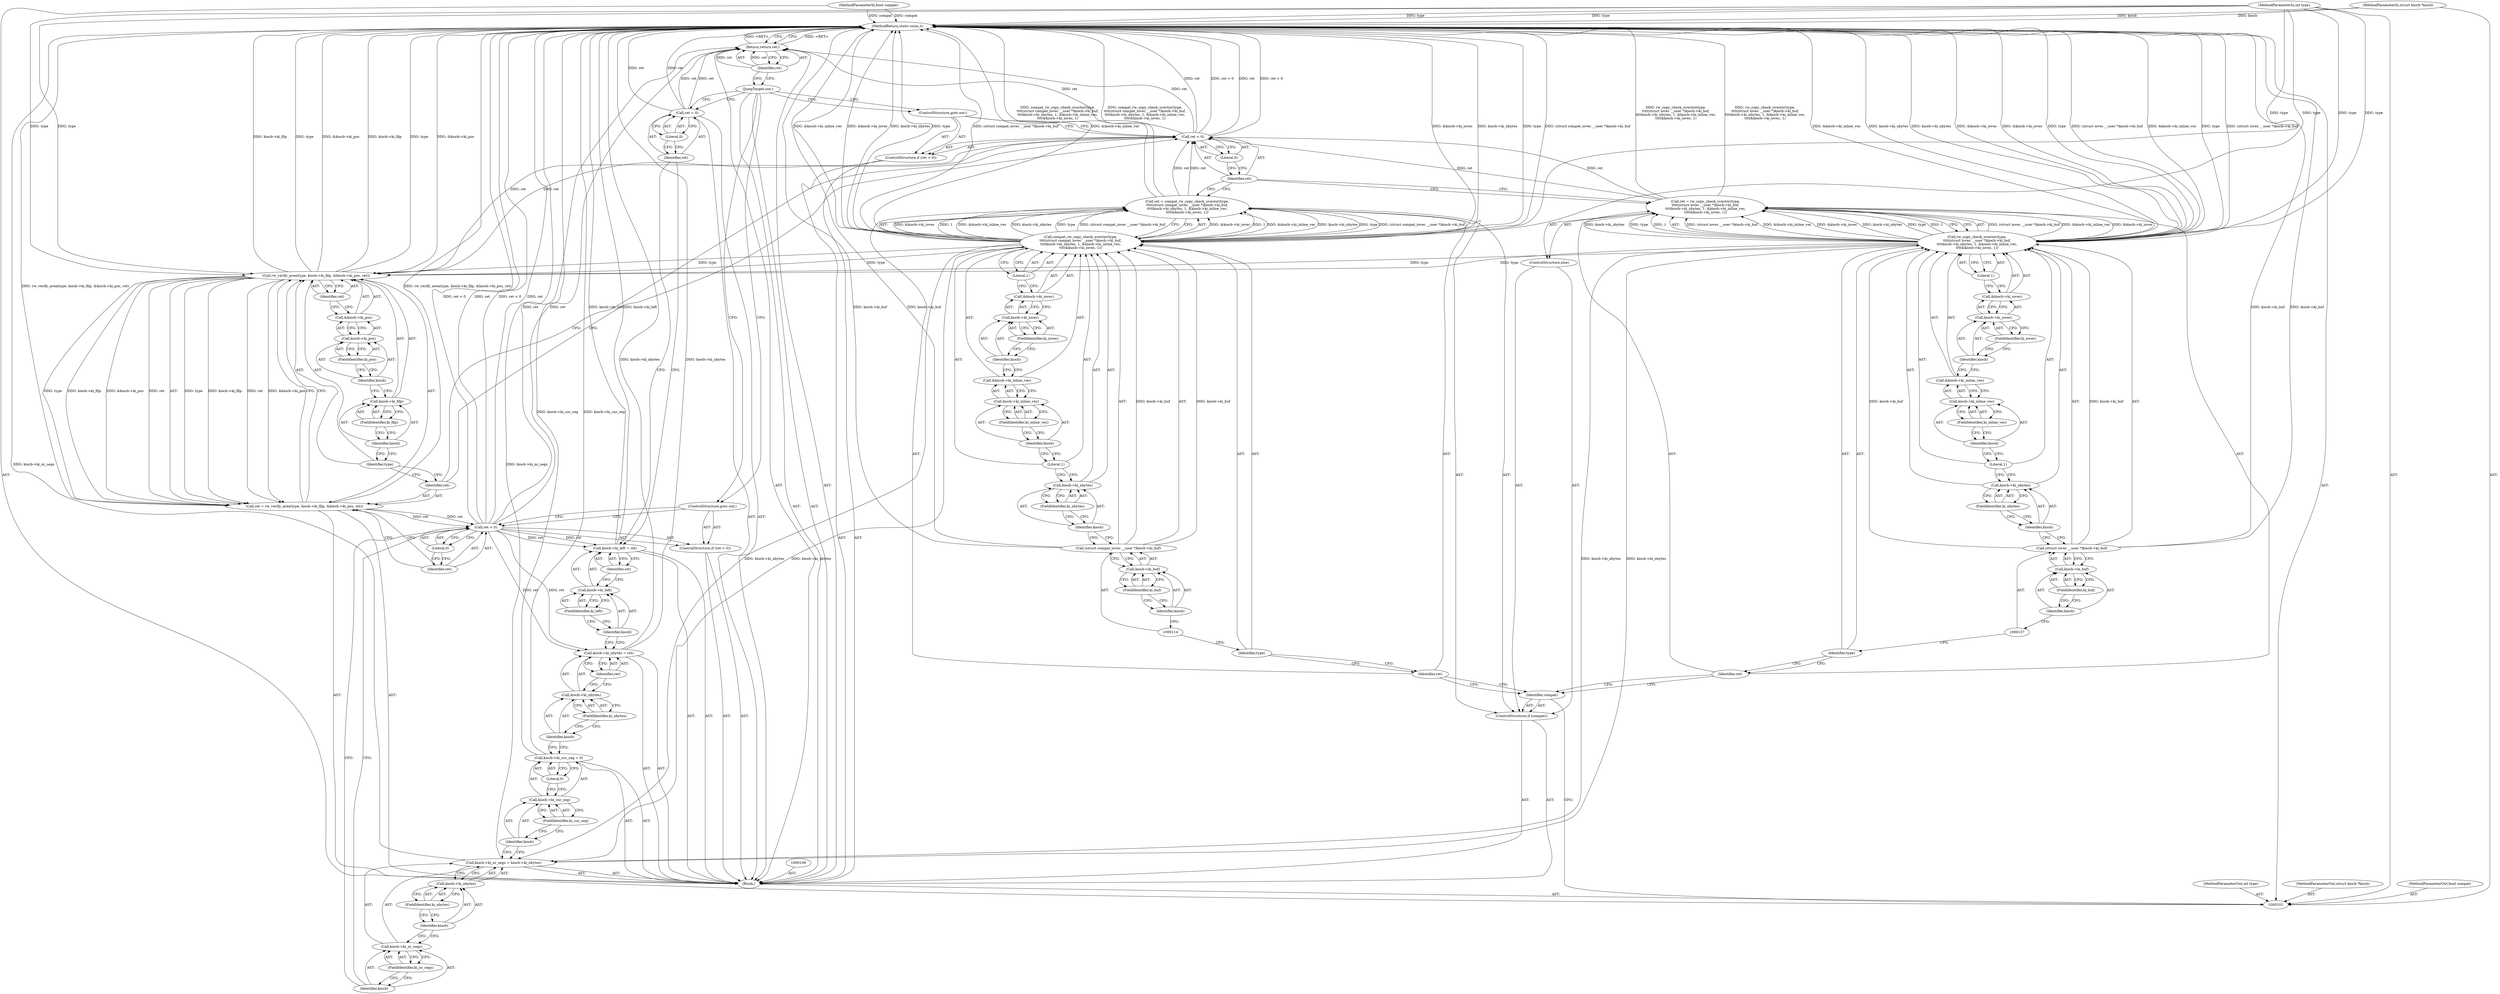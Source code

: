 digraph "0_linux_a70b52ec1aaeaf60f4739edb1b422827cb6f3893_1" {
"1000204" [label="(MethodReturn,static ssize_t)"];
"1000102" [label="(MethodParameterIn,int type)"];
"1000263" [label="(MethodParameterOut,int type)"];
"1000103" [label="(MethodParameterIn,struct kiocb *kiocb)"];
"1000264" [label="(MethodParameterOut,struct kiocb *kiocb)"];
"1000104" [label="(MethodParameterIn,bool compat)"];
"1000265" [label="(MethodParameterOut,bool compat)"];
"1000129" [label="(FieldIdentifier,ki_iovec)"];
"1000130" [label="(Literal,1)"];
"1000126" [label="(Call,&kiocb->ki_iovec)"];
"1000127" [label="(Call,kiocb->ki_iovec)"];
"1000128" [label="(Identifier,kiocb)"];
"1000131" [label="(ControlStructure,else)"];
"1000132" [label="(Call,ret = rw_copy_check_uvector(type,\n\t\t\t\t(struct iovec __user *)kiocb->ki_buf,\n\t\t\t\tkiocb->ki_nbytes, 1, &kiocb->ki_inline_vec,\n\t\t\t\t&kiocb->ki_iovec, 1))"];
"1000133" [label="(Identifier,ret)"];
"1000135" [label="(Identifier,type)"];
"1000134" [label="(Call,rw_copy_check_uvector(type,\n\t\t\t\t(struct iovec __user *)kiocb->ki_buf,\n\t\t\t\tkiocb->ki_nbytes, 1, &kiocb->ki_inline_vec,\n\t\t\t\t&kiocb->ki_iovec, 1))"];
"1000138" [label="(Call,kiocb->ki_buf)"];
"1000139" [label="(Identifier,kiocb)"];
"1000140" [label="(FieldIdentifier,ki_buf)"];
"1000136" [label="(Call,(struct iovec __user *)kiocb->ki_buf)"];
"1000143" [label="(FieldIdentifier,ki_nbytes)"];
"1000144" [label="(Literal,1)"];
"1000145" [label="(Call,&kiocb->ki_inline_vec)"];
"1000146" [label="(Call,kiocb->ki_inline_vec)"];
"1000147" [label="(Identifier,kiocb)"];
"1000148" [label="(FieldIdentifier,ki_inline_vec)"];
"1000141" [label="(Call,kiocb->ki_nbytes)"];
"1000142" [label="(Identifier,kiocb)"];
"1000152" [label="(FieldIdentifier,ki_iovec)"];
"1000153" [label="(Literal,1)"];
"1000149" [label="(Call,&kiocb->ki_iovec)"];
"1000150" [label="(Call,kiocb->ki_iovec)"];
"1000151" [label="(Identifier,kiocb)"];
"1000157" [label="(Literal,0)"];
"1000154" [label="(ControlStructure,if (ret < 0))"];
"1000155" [label="(Call,ret < 0)"];
"1000156" [label="(Identifier,ret)"];
"1000158" [label="(ControlStructure,goto out;)"];
"1000105" [label="(Block,)"];
"1000159" [label="(Call,ret = rw_verify_area(type, kiocb->ki_filp, &kiocb->ki_pos, ret))"];
"1000160" [label="(Identifier,ret)"];
"1000162" [label="(Identifier,type)"];
"1000163" [label="(Call,kiocb->ki_filp)"];
"1000164" [label="(Identifier,kiocb)"];
"1000165" [label="(FieldIdentifier,ki_filp)"];
"1000166" [label="(Call,&kiocb->ki_pos)"];
"1000167" [label="(Call,kiocb->ki_pos)"];
"1000168" [label="(Identifier,kiocb)"];
"1000169" [label="(FieldIdentifier,ki_pos)"];
"1000170" [label="(Identifier,ret)"];
"1000161" [label="(Call,rw_verify_area(type, kiocb->ki_filp, &kiocb->ki_pos, ret))"];
"1000171" [label="(ControlStructure,if (ret < 0))"];
"1000174" [label="(Literal,0)"];
"1000172" [label="(Call,ret < 0)"];
"1000173" [label="(Identifier,ret)"];
"1000175" [label="(ControlStructure,goto out;)"];
"1000176" [label="(Call,kiocb->ki_nr_segs = kiocb->ki_nbytes)"];
"1000177" [label="(Call,kiocb->ki_nr_segs)"];
"1000178" [label="(Identifier,kiocb)"];
"1000180" [label="(Call,kiocb->ki_nbytes)"];
"1000181" [label="(Identifier,kiocb)"];
"1000182" [label="(FieldIdentifier,ki_nbytes)"];
"1000179" [label="(FieldIdentifier,ki_nr_segs)"];
"1000183" [label="(Call,kiocb->ki_cur_seg = 0)"];
"1000184" [label="(Call,kiocb->ki_cur_seg)"];
"1000185" [label="(Identifier,kiocb)"];
"1000187" [label="(Literal,0)"];
"1000186" [label="(FieldIdentifier,ki_cur_seg)"];
"1000188" [label="(Call,kiocb->ki_nbytes = ret)"];
"1000189" [label="(Call,kiocb->ki_nbytes)"];
"1000190" [label="(Identifier,kiocb)"];
"1000192" [label="(Identifier,ret)"];
"1000191" [label="(FieldIdentifier,ki_nbytes)"];
"1000193" [label="(Call,kiocb->ki_left = ret)"];
"1000194" [label="(Call,kiocb->ki_left)"];
"1000195" [label="(Identifier,kiocb)"];
"1000197" [label="(Identifier,ret)"];
"1000196" [label="(FieldIdentifier,ki_left)"];
"1000198" [label="(Call,ret = 0)"];
"1000199" [label="(Identifier,ret)"];
"1000200" [label="(Literal,0)"];
"1000201" [label="(JumpTarget,out:)"];
"1000202" [label="(Return,return ret;)"];
"1000203" [label="(Identifier,ret)"];
"1000107" [label="(ControlStructure,if (compat))"];
"1000108" [label="(Identifier,compat)"];
"1000109" [label="(Call,ret = compat_rw_copy_check_uvector(type,\n\t\t\t\t(struct compat_iovec __user *)kiocb->ki_buf,\n\t\t\t\tkiocb->ki_nbytes, 1, &kiocb->ki_inline_vec,\n\t\t\t\t&kiocb->ki_iovec, 1))"];
"1000110" [label="(Identifier,ret)"];
"1000112" [label="(Identifier,type)"];
"1000111" [label="(Call,compat_rw_copy_check_uvector(type,\n\t\t\t\t(struct compat_iovec __user *)kiocb->ki_buf,\n\t\t\t\tkiocb->ki_nbytes, 1, &kiocb->ki_inline_vec,\n\t\t\t\t&kiocb->ki_iovec, 1))"];
"1000115" [label="(Call,kiocb->ki_buf)"];
"1000116" [label="(Identifier,kiocb)"];
"1000113" [label="(Call,(struct compat_iovec __user *)kiocb->ki_buf)"];
"1000117" [label="(FieldIdentifier,ki_buf)"];
"1000120" [label="(FieldIdentifier,ki_nbytes)"];
"1000121" [label="(Literal,1)"];
"1000122" [label="(Call,&kiocb->ki_inline_vec)"];
"1000123" [label="(Call,kiocb->ki_inline_vec)"];
"1000124" [label="(Identifier,kiocb)"];
"1000125" [label="(FieldIdentifier,ki_inline_vec)"];
"1000118" [label="(Call,kiocb->ki_nbytes)"];
"1000119" [label="(Identifier,kiocb)"];
"1000204" -> "1000101"  [label="AST: "];
"1000204" -> "1000202"  [label="CFG: "];
"1000111" -> "1000204"  [label="DDG: &kiocb->ki_iovec"];
"1000111" -> "1000204"  [label="DDG: kiocb->ki_nbytes"];
"1000111" -> "1000204"  [label="DDG: type"];
"1000111" -> "1000204"  [label="DDG: (struct compat_iovec __user *)kiocb->ki_buf"];
"1000111" -> "1000204"  [label="DDG: &kiocb->ki_inline_vec"];
"1000172" -> "1000204"  [label="DDG: ret < 0"];
"1000172" -> "1000204"  [label="DDG: ret"];
"1000193" -> "1000204"  [label="DDG: kiocb->ki_left"];
"1000104" -> "1000204"  [label="DDG: compat"];
"1000188" -> "1000204"  [label="DDG: kiocb->ki_nbytes"];
"1000113" -> "1000204"  [label="DDG: kiocb->ki_buf"];
"1000198" -> "1000204"  [label="DDG: ret"];
"1000176" -> "1000204"  [label="DDG: kiocb->ki_nr_segs"];
"1000134" -> "1000204"  [label="DDG: kiocb->ki_nbytes"];
"1000134" -> "1000204"  [label="DDG: &kiocb->ki_iovec"];
"1000134" -> "1000204"  [label="DDG: type"];
"1000134" -> "1000204"  [label="DDG: (struct iovec __user *)kiocb->ki_buf"];
"1000134" -> "1000204"  [label="DDG: &kiocb->ki_inline_vec"];
"1000161" -> "1000204"  [label="DDG: &kiocb->ki_pos"];
"1000161" -> "1000204"  [label="DDG: kiocb->ki_filp"];
"1000161" -> "1000204"  [label="DDG: type"];
"1000183" -> "1000204"  [label="DDG: kiocb->ki_cur_seg"];
"1000155" -> "1000204"  [label="DDG: ret < 0"];
"1000155" -> "1000204"  [label="DDG: ret"];
"1000103" -> "1000204"  [label="DDG: kiocb"];
"1000132" -> "1000204"  [label="DDG: rw_copy_check_uvector(type,\n\t\t\t\t(struct iovec __user *)kiocb->ki_buf,\n\t\t\t\tkiocb->ki_nbytes, 1, &kiocb->ki_inline_vec,\n\t\t\t\t&kiocb->ki_iovec, 1)"];
"1000102" -> "1000204"  [label="DDG: type"];
"1000136" -> "1000204"  [label="DDG: kiocb->ki_buf"];
"1000109" -> "1000204"  [label="DDG: compat_rw_copy_check_uvector(type,\n\t\t\t\t(struct compat_iovec __user *)kiocb->ki_buf,\n\t\t\t\tkiocb->ki_nbytes, 1, &kiocb->ki_inline_vec,\n\t\t\t\t&kiocb->ki_iovec, 1)"];
"1000159" -> "1000204"  [label="DDG: rw_verify_area(type, kiocb->ki_filp, &kiocb->ki_pos, ret)"];
"1000202" -> "1000204"  [label="DDG: <RET>"];
"1000102" -> "1000101"  [label="AST: "];
"1000102" -> "1000204"  [label="DDG: type"];
"1000102" -> "1000111"  [label="DDG: type"];
"1000102" -> "1000134"  [label="DDG: type"];
"1000102" -> "1000161"  [label="DDG: type"];
"1000263" -> "1000101"  [label="AST: "];
"1000103" -> "1000101"  [label="AST: "];
"1000103" -> "1000204"  [label="DDG: kiocb"];
"1000264" -> "1000101"  [label="AST: "];
"1000104" -> "1000101"  [label="AST: "];
"1000104" -> "1000204"  [label="DDG: compat"];
"1000265" -> "1000101"  [label="AST: "];
"1000129" -> "1000127"  [label="AST: "];
"1000129" -> "1000128"  [label="CFG: "];
"1000127" -> "1000129"  [label="CFG: "];
"1000130" -> "1000111"  [label="AST: "];
"1000130" -> "1000126"  [label="CFG: "];
"1000111" -> "1000130"  [label="CFG: "];
"1000126" -> "1000111"  [label="AST: "];
"1000126" -> "1000127"  [label="CFG: "];
"1000127" -> "1000126"  [label="AST: "];
"1000130" -> "1000126"  [label="CFG: "];
"1000127" -> "1000126"  [label="AST: "];
"1000127" -> "1000129"  [label="CFG: "];
"1000128" -> "1000127"  [label="AST: "];
"1000129" -> "1000127"  [label="AST: "];
"1000126" -> "1000127"  [label="CFG: "];
"1000128" -> "1000127"  [label="AST: "];
"1000128" -> "1000122"  [label="CFG: "];
"1000129" -> "1000128"  [label="CFG: "];
"1000131" -> "1000107"  [label="AST: "];
"1000132" -> "1000131"  [label="AST: "];
"1000132" -> "1000131"  [label="AST: "];
"1000132" -> "1000134"  [label="CFG: "];
"1000133" -> "1000132"  [label="AST: "];
"1000134" -> "1000132"  [label="AST: "];
"1000156" -> "1000132"  [label="CFG: "];
"1000132" -> "1000204"  [label="DDG: rw_copy_check_uvector(type,\n\t\t\t\t(struct iovec __user *)kiocb->ki_buf,\n\t\t\t\tkiocb->ki_nbytes, 1, &kiocb->ki_inline_vec,\n\t\t\t\t&kiocb->ki_iovec, 1)"];
"1000134" -> "1000132"  [label="DDG: (struct iovec __user *)kiocb->ki_buf"];
"1000134" -> "1000132"  [label="DDG: &kiocb->ki_inline_vec"];
"1000134" -> "1000132"  [label="DDG: &kiocb->ki_iovec"];
"1000134" -> "1000132"  [label="DDG: kiocb->ki_nbytes"];
"1000134" -> "1000132"  [label="DDG: type"];
"1000134" -> "1000132"  [label="DDG: 1"];
"1000132" -> "1000155"  [label="DDG: ret"];
"1000133" -> "1000132"  [label="AST: "];
"1000133" -> "1000108"  [label="CFG: "];
"1000135" -> "1000133"  [label="CFG: "];
"1000135" -> "1000134"  [label="AST: "];
"1000135" -> "1000133"  [label="CFG: "];
"1000137" -> "1000135"  [label="CFG: "];
"1000134" -> "1000132"  [label="AST: "];
"1000134" -> "1000153"  [label="CFG: "];
"1000135" -> "1000134"  [label="AST: "];
"1000136" -> "1000134"  [label="AST: "];
"1000141" -> "1000134"  [label="AST: "];
"1000144" -> "1000134"  [label="AST: "];
"1000145" -> "1000134"  [label="AST: "];
"1000149" -> "1000134"  [label="AST: "];
"1000153" -> "1000134"  [label="AST: "];
"1000132" -> "1000134"  [label="CFG: "];
"1000134" -> "1000204"  [label="DDG: kiocb->ki_nbytes"];
"1000134" -> "1000204"  [label="DDG: &kiocb->ki_iovec"];
"1000134" -> "1000204"  [label="DDG: type"];
"1000134" -> "1000204"  [label="DDG: (struct iovec __user *)kiocb->ki_buf"];
"1000134" -> "1000204"  [label="DDG: &kiocb->ki_inline_vec"];
"1000134" -> "1000132"  [label="DDG: (struct iovec __user *)kiocb->ki_buf"];
"1000134" -> "1000132"  [label="DDG: &kiocb->ki_inline_vec"];
"1000134" -> "1000132"  [label="DDG: &kiocb->ki_iovec"];
"1000134" -> "1000132"  [label="DDG: kiocb->ki_nbytes"];
"1000134" -> "1000132"  [label="DDG: type"];
"1000134" -> "1000132"  [label="DDG: 1"];
"1000102" -> "1000134"  [label="DDG: type"];
"1000136" -> "1000134"  [label="DDG: kiocb->ki_buf"];
"1000134" -> "1000161"  [label="DDG: type"];
"1000134" -> "1000176"  [label="DDG: kiocb->ki_nbytes"];
"1000138" -> "1000136"  [label="AST: "];
"1000138" -> "1000140"  [label="CFG: "];
"1000139" -> "1000138"  [label="AST: "];
"1000140" -> "1000138"  [label="AST: "];
"1000136" -> "1000138"  [label="CFG: "];
"1000139" -> "1000138"  [label="AST: "];
"1000139" -> "1000137"  [label="CFG: "];
"1000140" -> "1000139"  [label="CFG: "];
"1000140" -> "1000138"  [label="AST: "];
"1000140" -> "1000139"  [label="CFG: "];
"1000138" -> "1000140"  [label="CFG: "];
"1000136" -> "1000134"  [label="AST: "];
"1000136" -> "1000138"  [label="CFG: "];
"1000137" -> "1000136"  [label="AST: "];
"1000138" -> "1000136"  [label="AST: "];
"1000142" -> "1000136"  [label="CFG: "];
"1000136" -> "1000204"  [label="DDG: kiocb->ki_buf"];
"1000136" -> "1000134"  [label="DDG: kiocb->ki_buf"];
"1000143" -> "1000141"  [label="AST: "];
"1000143" -> "1000142"  [label="CFG: "];
"1000141" -> "1000143"  [label="CFG: "];
"1000144" -> "1000134"  [label="AST: "];
"1000144" -> "1000141"  [label="CFG: "];
"1000147" -> "1000144"  [label="CFG: "];
"1000145" -> "1000134"  [label="AST: "];
"1000145" -> "1000146"  [label="CFG: "];
"1000146" -> "1000145"  [label="AST: "];
"1000151" -> "1000145"  [label="CFG: "];
"1000146" -> "1000145"  [label="AST: "];
"1000146" -> "1000148"  [label="CFG: "];
"1000147" -> "1000146"  [label="AST: "];
"1000148" -> "1000146"  [label="AST: "];
"1000145" -> "1000146"  [label="CFG: "];
"1000147" -> "1000146"  [label="AST: "];
"1000147" -> "1000144"  [label="CFG: "];
"1000148" -> "1000147"  [label="CFG: "];
"1000148" -> "1000146"  [label="AST: "];
"1000148" -> "1000147"  [label="CFG: "];
"1000146" -> "1000148"  [label="CFG: "];
"1000141" -> "1000134"  [label="AST: "];
"1000141" -> "1000143"  [label="CFG: "];
"1000142" -> "1000141"  [label="AST: "];
"1000143" -> "1000141"  [label="AST: "];
"1000144" -> "1000141"  [label="CFG: "];
"1000142" -> "1000141"  [label="AST: "];
"1000142" -> "1000136"  [label="CFG: "];
"1000143" -> "1000142"  [label="CFG: "];
"1000152" -> "1000150"  [label="AST: "];
"1000152" -> "1000151"  [label="CFG: "];
"1000150" -> "1000152"  [label="CFG: "];
"1000153" -> "1000134"  [label="AST: "];
"1000153" -> "1000149"  [label="CFG: "];
"1000134" -> "1000153"  [label="CFG: "];
"1000149" -> "1000134"  [label="AST: "];
"1000149" -> "1000150"  [label="CFG: "];
"1000150" -> "1000149"  [label="AST: "];
"1000153" -> "1000149"  [label="CFG: "];
"1000150" -> "1000149"  [label="AST: "];
"1000150" -> "1000152"  [label="CFG: "];
"1000151" -> "1000150"  [label="AST: "];
"1000152" -> "1000150"  [label="AST: "];
"1000149" -> "1000150"  [label="CFG: "];
"1000151" -> "1000150"  [label="AST: "];
"1000151" -> "1000145"  [label="CFG: "];
"1000152" -> "1000151"  [label="CFG: "];
"1000157" -> "1000155"  [label="AST: "];
"1000157" -> "1000156"  [label="CFG: "];
"1000155" -> "1000157"  [label="CFG: "];
"1000154" -> "1000105"  [label="AST: "];
"1000155" -> "1000154"  [label="AST: "];
"1000158" -> "1000154"  [label="AST: "];
"1000155" -> "1000154"  [label="AST: "];
"1000155" -> "1000157"  [label="CFG: "];
"1000156" -> "1000155"  [label="AST: "];
"1000157" -> "1000155"  [label="AST: "];
"1000158" -> "1000155"  [label="CFG: "];
"1000160" -> "1000155"  [label="CFG: "];
"1000155" -> "1000204"  [label="DDG: ret < 0"];
"1000155" -> "1000204"  [label="DDG: ret"];
"1000132" -> "1000155"  [label="DDG: ret"];
"1000109" -> "1000155"  [label="DDG: ret"];
"1000155" -> "1000161"  [label="DDG: ret"];
"1000155" -> "1000202"  [label="DDG: ret"];
"1000156" -> "1000155"  [label="AST: "];
"1000156" -> "1000109"  [label="CFG: "];
"1000156" -> "1000132"  [label="CFG: "];
"1000157" -> "1000156"  [label="CFG: "];
"1000158" -> "1000154"  [label="AST: "];
"1000158" -> "1000155"  [label="CFG: "];
"1000201" -> "1000158"  [label="CFG: "];
"1000105" -> "1000101"  [label="AST: "];
"1000106" -> "1000105"  [label="AST: "];
"1000107" -> "1000105"  [label="AST: "];
"1000154" -> "1000105"  [label="AST: "];
"1000159" -> "1000105"  [label="AST: "];
"1000171" -> "1000105"  [label="AST: "];
"1000176" -> "1000105"  [label="AST: "];
"1000183" -> "1000105"  [label="AST: "];
"1000188" -> "1000105"  [label="AST: "];
"1000193" -> "1000105"  [label="AST: "];
"1000198" -> "1000105"  [label="AST: "];
"1000201" -> "1000105"  [label="AST: "];
"1000202" -> "1000105"  [label="AST: "];
"1000159" -> "1000105"  [label="AST: "];
"1000159" -> "1000161"  [label="CFG: "];
"1000160" -> "1000159"  [label="AST: "];
"1000161" -> "1000159"  [label="AST: "];
"1000173" -> "1000159"  [label="CFG: "];
"1000159" -> "1000204"  [label="DDG: rw_verify_area(type, kiocb->ki_filp, &kiocb->ki_pos, ret)"];
"1000161" -> "1000159"  [label="DDG: type"];
"1000161" -> "1000159"  [label="DDG: kiocb->ki_filp"];
"1000161" -> "1000159"  [label="DDG: &kiocb->ki_pos"];
"1000161" -> "1000159"  [label="DDG: ret"];
"1000159" -> "1000172"  [label="DDG: ret"];
"1000160" -> "1000159"  [label="AST: "];
"1000160" -> "1000155"  [label="CFG: "];
"1000162" -> "1000160"  [label="CFG: "];
"1000162" -> "1000161"  [label="AST: "];
"1000162" -> "1000160"  [label="CFG: "];
"1000164" -> "1000162"  [label="CFG: "];
"1000163" -> "1000161"  [label="AST: "];
"1000163" -> "1000165"  [label="CFG: "];
"1000164" -> "1000163"  [label="AST: "];
"1000165" -> "1000163"  [label="AST: "];
"1000168" -> "1000163"  [label="CFG: "];
"1000164" -> "1000163"  [label="AST: "];
"1000164" -> "1000162"  [label="CFG: "];
"1000165" -> "1000164"  [label="CFG: "];
"1000165" -> "1000163"  [label="AST: "];
"1000165" -> "1000164"  [label="CFG: "];
"1000163" -> "1000165"  [label="CFG: "];
"1000166" -> "1000161"  [label="AST: "];
"1000166" -> "1000167"  [label="CFG: "];
"1000167" -> "1000166"  [label="AST: "];
"1000170" -> "1000166"  [label="CFG: "];
"1000167" -> "1000166"  [label="AST: "];
"1000167" -> "1000169"  [label="CFG: "];
"1000168" -> "1000167"  [label="AST: "];
"1000169" -> "1000167"  [label="AST: "];
"1000166" -> "1000167"  [label="CFG: "];
"1000168" -> "1000167"  [label="AST: "];
"1000168" -> "1000163"  [label="CFG: "];
"1000169" -> "1000168"  [label="CFG: "];
"1000169" -> "1000167"  [label="AST: "];
"1000169" -> "1000168"  [label="CFG: "];
"1000167" -> "1000169"  [label="CFG: "];
"1000170" -> "1000161"  [label="AST: "];
"1000170" -> "1000166"  [label="CFG: "];
"1000161" -> "1000170"  [label="CFG: "];
"1000161" -> "1000159"  [label="AST: "];
"1000161" -> "1000170"  [label="CFG: "];
"1000162" -> "1000161"  [label="AST: "];
"1000163" -> "1000161"  [label="AST: "];
"1000166" -> "1000161"  [label="AST: "];
"1000170" -> "1000161"  [label="AST: "];
"1000159" -> "1000161"  [label="CFG: "];
"1000161" -> "1000204"  [label="DDG: &kiocb->ki_pos"];
"1000161" -> "1000204"  [label="DDG: kiocb->ki_filp"];
"1000161" -> "1000204"  [label="DDG: type"];
"1000161" -> "1000159"  [label="DDG: type"];
"1000161" -> "1000159"  [label="DDG: kiocb->ki_filp"];
"1000161" -> "1000159"  [label="DDG: &kiocb->ki_pos"];
"1000161" -> "1000159"  [label="DDG: ret"];
"1000134" -> "1000161"  [label="DDG: type"];
"1000111" -> "1000161"  [label="DDG: type"];
"1000102" -> "1000161"  [label="DDG: type"];
"1000155" -> "1000161"  [label="DDG: ret"];
"1000171" -> "1000105"  [label="AST: "];
"1000172" -> "1000171"  [label="AST: "];
"1000175" -> "1000171"  [label="AST: "];
"1000174" -> "1000172"  [label="AST: "];
"1000174" -> "1000173"  [label="CFG: "];
"1000172" -> "1000174"  [label="CFG: "];
"1000172" -> "1000171"  [label="AST: "];
"1000172" -> "1000174"  [label="CFG: "];
"1000173" -> "1000172"  [label="AST: "];
"1000174" -> "1000172"  [label="AST: "];
"1000175" -> "1000172"  [label="CFG: "];
"1000178" -> "1000172"  [label="CFG: "];
"1000172" -> "1000204"  [label="DDG: ret < 0"];
"1000172" -> "1000204"  [label="DDG: ret"];
"1000159" -> "1000172"  [label="DDG: ret"];
"1000172" -> "1000188"  [label="DDG: ret"];
"1000172" -> "1000193"  [label="DDG: ret"];
"1000172" -> "1000202"  [label="DDG: ret"];
"1000173" -> "1000172"  [label="AST: "];
"1000173" -> "1000159"  [label="CFG: "];
"1000174" -> "1000173"  [label="CFG: "];
"1000175" -> "1000171"  [label="AST: "];
"1000175" -> "1000172"  [label="CFG: "];
"1000201" -> "1000175"  [label="CFG: "];
"1000176" -> "1000105"  [label="AST: "];
"1000176" -> "1000180"  [label="CFG: "];
"1000177" -> "1000176"  [label="AST: "];
"1000180" -> "1000176"  [label="AST: "];
"1000185" -> "1000176"  [label="CFG: "];
"1000176" -> "1000204"  [label="DDG: kiocb->ki_nr_segs"];
"1000134" -> "1000176"  [label="DDG: kiocb->ki_nbytes"];
"1000111" -> "1000176"  [label="DDG: kiocb->ki_nbytes"];
"1000177" -> "1000176"  [label="AST: "];
"1000177" -> "1000179"  [label="CFG: "];
"1000178" -> "1000177"  [label="AST: "];
"1000179" -> "1000177"  [label="AST: "];
"1000181" -> "1000177"  [label="CFG: "];
"1000178" -> "1000177"  [label="AST: "];
"1000178" -> "1000172"  [label="CFG: "];
"1000179" -> "1000178"  [label="CFG: "];
"1000180" -> "1000176"  [label="AST: "];
"1000180" -> "1000182"  [label="CFG: "];
"1000181" -> "1000180"  [label="AST: "];
"1000182" -> "1000180"  [label="AST: "];
"1000176" -> "1000180"  [label="CFG: "];
"1000181" -> "1000180"  [label="AST: "];
"1000181" -> "1000177"  [label="CFG: "];
"1000182" -> "1000181"  [label="CFG: "];
"1000182" -> "1000180"  [label="AST: "];
"1000182" -> "1000181"  [label="CFG: "];
"1000180" -> "1000182"  [label="CFG: "];
"1000179" -> "1000177"  [label="AST: "];
"1000179" -> "1000178"  [label="CFG: "];
"1000177" -> "1000179"  [label="CFG: "];
"1000183" -> "1000105"  [label="AST: "];
"1000183" -> "1000187"  [label="CFG: "];
"1000184" -> "1000183"  [label="AST: "];
"1000187" -> "1000183"  [label="AST: "];
"1000190" -> "1000183"  [label="CFG: "];
"1000183" -> "1000204"  [label="DDG: kiocb->ki_cur_seg"];
"1000184" -> "1000183"  [label="AST: "];
"1000184" -> "1000186"  [label="CFG: "];
"1000185" -> "1000184"  [label="AST: "];
"1000186" -> "1000184"  [label="AST: "];
"1000187" -> "1000184"  [label="CFG: "];
"1000185" -> "1000184"  [label="AST: "];
"1000185" -> "1000176"  [label="CFG: "];
"1000186" -> "1000185"  [label="CFG: "];
"1000187" -> "1000183"  [label="AST: "];
"1000187" -> "1000184"  [label="CFG: "];
"1000183" -> "1000187"  [label="CFG: "];
"1000186" -> "1000184"  [label="AST: "];
"1000186" -> "1000185"  [label="CFG: "];
"1000184" -> "1000186"  [label="CFG: "];
"1000188" -> "1000105"  [label="AST: "];
"1000188" -> "1000192"  [label="CFG: "];
"1000189" -> "1000188"  [label="AST: "];
"1000192" -> "1000188"  [label="AST: "];
"1000195" -> "1000188"  [label="CFG: "];
"1000188" -> "1000204"  [label="DDG: kiocb->ki_nbytes"];
"1000172" -> "1000188"  [label="DDG: ret"];
"1000189" -> "1000188"  [label="AST: "];
"1000189" -> "1000191"  [label="CFG: "];
"1000190" -> "1000189"  [label="AST: "];
"1000191" -> "1000189"  [label="AST: "];
"1000192" -> "1000189"  [label="CFG: "];
"1000190" -> "1000189"  [label="AST: "];
"1000190" -> "1000183"  [label="CFG: "];
"1000191" -> "1000190"  [label="CFG: "];
"1000192" -> "1000188"  [label="AST: "];
"1000192" -> "1000189"  [label="CFG: "];
"1000188" -> "1000192"  [label="CFG: "];
"1000191" -> "1000189"  [label="AST: "];
"1000191" -> "1000190"  [label="CFG: "];
"1000189" -> "1000191"  [label="CFG: "];
"1000193" -> "1000105"  [label="AST: "];
"1000193" -> "1000197"  [label="CFG: "];
"1000194" -> "1000193"  [label="AST: "];
"1000197" -> "1000193"  [label="AST: "];
"1000199" -> "1000193"  [label="CFG: "];
"1000193" -> "1000204"  [label="DDG: kiocb->ki_left"];
"1000172" -> "1000193"  [label="DDG: ret"];
"1000194" -> "1000193"  [label="AST: "];
"1000194" -> "1000196"  [label="CFG: "];
"1000195" -> "1000194"  [label="AST: "];
"1000196" -> "1000194"  [label="AST: "];
"1000197" -> "1000194"  [label="CFG: "];
"1000195" -> "1000194"  [label="AST: "];
"1000195" -> "1000188"  [label="CFG: "];
"1000196" -> "1000195"  [label="CFG: "];
"1000197" -> "1000193"  [label="AST: "];
"1000197" -> "1000194"  [label="CFG: "];
"1000193" -> "1000197"  [label="CFG: "];
"1000196" -> "1000194"  [label="AST: "];
"1000196" -> "1000195"  [label="CFG: "];
"1000194" -> "1000196"  [label="CFG: "];
"1000198" -> "1000105"  [label="AST: "];
"1000198" -> "1000200"  [label="CFG: "];
"1000199" -> "1000198"  [label="AST: "];
"1000200" -> "1000198"  [label="AST: "];
"1000201" -> "1000198"  [label="CFG: "];
"1000198" -> "1000204"  [label="DDG: ret"];
"1000198" -> "1000202"  [label="DDG: ret"];
"1000199" -> "1000198"  [label="AST: "];
"1000199" -> "1000193"  [label="CFG: "];
"1000200" -> "1000199"  [label="CFG: "];
"1000200" -> "1000198"  [label="AST: "];
"1000200" -> "1000199"  [label="CFG: "];
"1000198" -> "1000200"  [label="CFG: "];
"1000201" -> "1000105"  [label="AST: "];
"1000201" -> "1000198"  [label="CFG: "];
"1000201" -> "1000158"  [label="CFG: "];
"1000201" -> "1000175"  [label="CFG: "];
"1000203" -> "1000201"  [label="CFG: "];
"1000202" -> "1000105"  [label="AST: "];
"1000202" -> "1000203"  [label="CFG: "];
"1000203" -> "1000202"  [label="AST: "];
"1000204" -> "1000202"  [label="CFG: "];
"1000202" -> "1000204"  [label="DDG: <RET>"];
"1000203" -> "1000202"  [label="DDG: ret"];
"1000198" -> "1000202"  [label="DDG: ret"];
"1000172" -> "1000202"  [label="DDG: ret"];
"1000155" -> "1000202"  [label="DDG: ret"];
"1000203" -> "1000202"  [label="AST: "];
"1000203" -> "1000201"  [label="CFG: "];
"1000202" -> "1000203"  [label="CFG: "];
"1000203" -> "1000202"  [label="DDG: ret"];
"1000107" -> "1000105"  [label="AST: "];
"1000108" -> "1000107"  [label="AST: "];
"1000109" -> "1000107"  [label="AST: "];
"1000131" -> "1000107"  [label="AST: "];
"1000108" -> "1000107"  [label="AST: "];
"1000108" -> "1000101"  [label="CFG: "];
"1000110" -> "1000108"  [label="CFG: "];
"1000133" -> "1000108"  [label="CFG: "];
"1000109" -> "1000107"  [label="AST: "];
"1000109" -> "1000111"  [label="CFG: "];
"1000110" -> "1000109"  [label="AST: "];
"1000111" -> "1000109"  [label="AST: "];
"1000156" -> "1000109"  [label="CFG: "];
"1000109" -> "1000204"  [label="DDG: compat_rw_copy_check_uvector(type,\n\t\t\t\t(struct compat_iovec __user *)kiocb->ki_buf,\n\t\t\t\tkiocb->ki_nbytes, 1, &kiocb->ki_inline_vec,\n\t\t\t\t&kiocb->ki_iovec, 1)"];
"1000111" -> "1000109"  [label="DDG: &kiocb->ki_iovec"];
"1000111" -> "1000109"  [label="DDG: 1"];
"1000111" -> "1000109"  [label="DDG: &kiocb->ki_inline_vec"];
"1000111" -> "1000109"  [label="DDG: kiocb->ki_nbytes"];
"1000111" -> "1000109"  [label="DDG: type"];
"1000111" -> "1000109"  [label="DDG: (struct compat_iovec __user *)kiocb->ki_buf"];
"1000109" -> "1000155"  [label="DDG: ret"];
"1000110" -> "1000109"  [label="AST: "];
"1000110" -> "1000108"  [label="CFG: "];
"1000112" -> "1000110"  [label="CFG: "];
"1000112" -> "1000111"  [label="AST: "];
"1000112" -> "1000110"  [label="CFG: "];
"1000114" -> "1000112"  [label="CFG: "];
"1000111" -> "1000109"  [label="AST: "];
"1000111" -> "1000130"  [label="CFG: "];
"1000112" -> "1000111"  [label="AST: "];
"1000113" -> "1000111"  [label="AST: "];
"1000118" -> "1000111"  [label="AST: "];
"1000121" -> "1000111"  [label="AST: "];
"1000122" -> "1000111"  [label="AST: "];
"1000126" -> "1000111"  [label="AST: "];
"1000130" -> "1000111"  [label="AST: "];
"1000109" -> "1000111"  [label="CFG: "];
"1000111" -> "1000204"  [label="DDG: &kiocb->ki_iovec"];
"1000111" -> "1000204"  [label="DDG: kiocb->ki_nbytes"];
"1000111" -> "1000204"  [label="DDG: type"];
"1000111" -> "1000204"  [label="DDG: (struct compat_iovec __user *)kiocb->ki_buf"];
"1000111" -> "1000204"  [label="DDG: &kiocb->ki_inline_vec"];
"1000111" -> "1000109"  [label="DDG: &kiocb->ki_iovec"];
"1000111" -> "1000109"  [label="DDG: 1"];
"1000111" -> "1000109"  [label="DDG: &kiocb->ki_inline_vec"];
"1000111" -> "1000109"  [label="DDG: kiocb->ki_nbytes"];
"1000111" -> "1000109"  [label="DDG: type"];
"1000111" -> "1000109"  [label="DDG: (struct compat_iovec __user *)kiocb->ki_buf"];
"1000102" -> "1000111"  [label="DDG: type"];
"1000113" -> "1000111"  [label="DDG: kiocb->ki_buf"];
"1000111" -> "1000161"  [label="DDG: type"];
"1000111" -> "1000176"  [label="DDG: kiocb->ki_nbytes"];
"1000115" -> "1000113"  [label="AST: "];
"1000115" -> "1000117"  [label="CFG: "];
"1000116" -> "1000115"  [label="AST: "];
"1000117" -> "1000115"  [label="AST: "];
"1000113" -> "1000115"  [label="CFG: "];
"1000116" -> "1000115"  [label="AST: "];
"1000116" -> "1000114"  [label="CFG: "];
"1000117" -> "1000116"  [label="CFG: "];
"1000113" -> "1000111"  [label="AST: "];
"1000113" -> "1000115"  [label="CFG: "];
"1000114" -> "1000113"  [label="AST: "];
"1000115" -> "1000113"  [label="AST: "];
"1000119" -> "1000113"  [label="CFG: "];
"1000113" -> "1000204"  [label="DDG: kiocb->ki_buf"];
"1000113" -> "1000111"  [label="DDG: kiocb->ki_buf"];
"1000117" -> "1000115"  [label="AST: "];
"1000117" -> "1000116"  [label="CFG: "];
"1000115" -> "1000117"  [label="CFG: "];
"1000120" -> "1000118"  [label="AST: "];
"1000120" -> "1000119"  [label="CFG: "];
"1000118" -> "1000120"  [label="CFG: "];
"1000121" -> "1000111"  [label="AST: "];
"1000121" -> "1000118"  [label="CFG: "];
"1000124" -> "1000121"  [label="CFG: "];
"1000122" -> "1000111"  [label="AST: "];
"1000122" -> "1000123"  [label="CFG: "];
"1000123" -> "1000122"  [label="AST: "];
"1000128" -> "1000122"  [label="CFG: "];
"1000123" -> "1000122"  [label="AST: "];
"1000123" -> "1000125"  [label="CFG: "];
"1000124" -> "1000123"  [label="AST: "];
"1000125" -> "1000123"  [label="AST: "];
"1000122" -> "1000123"  [label="CFG: "];
"1000124" -> "1000123"  [label="AST: "];
"1000124" -> "1000121"  [label="CFG: "];
"1000125" -> "1000124"  [label="CFG: "];
"1000125" -> "1000123"  [label="AST: "];
"1000125" -> "1000124"  [label="CFG: "];
"1000123" -> "1000125"  [label="CFG: "];
"1000118" -> "1000111"  [label="AST: "];
"1000118" -> "1000120"  [label="CFG: "];
"1000119" -> "1000118"  [label="AST: "];
"1000120" -> "1000118"  [label="AST: "];
"1000121" -> "1000118"  [label="CFG: "];
"1000119" -> "1000118"  [label="AST: "];
"1000119" -> "1000113"  [label="CFG: "];
"1000120" -> "1000119"  [label="CFG: "];
}
